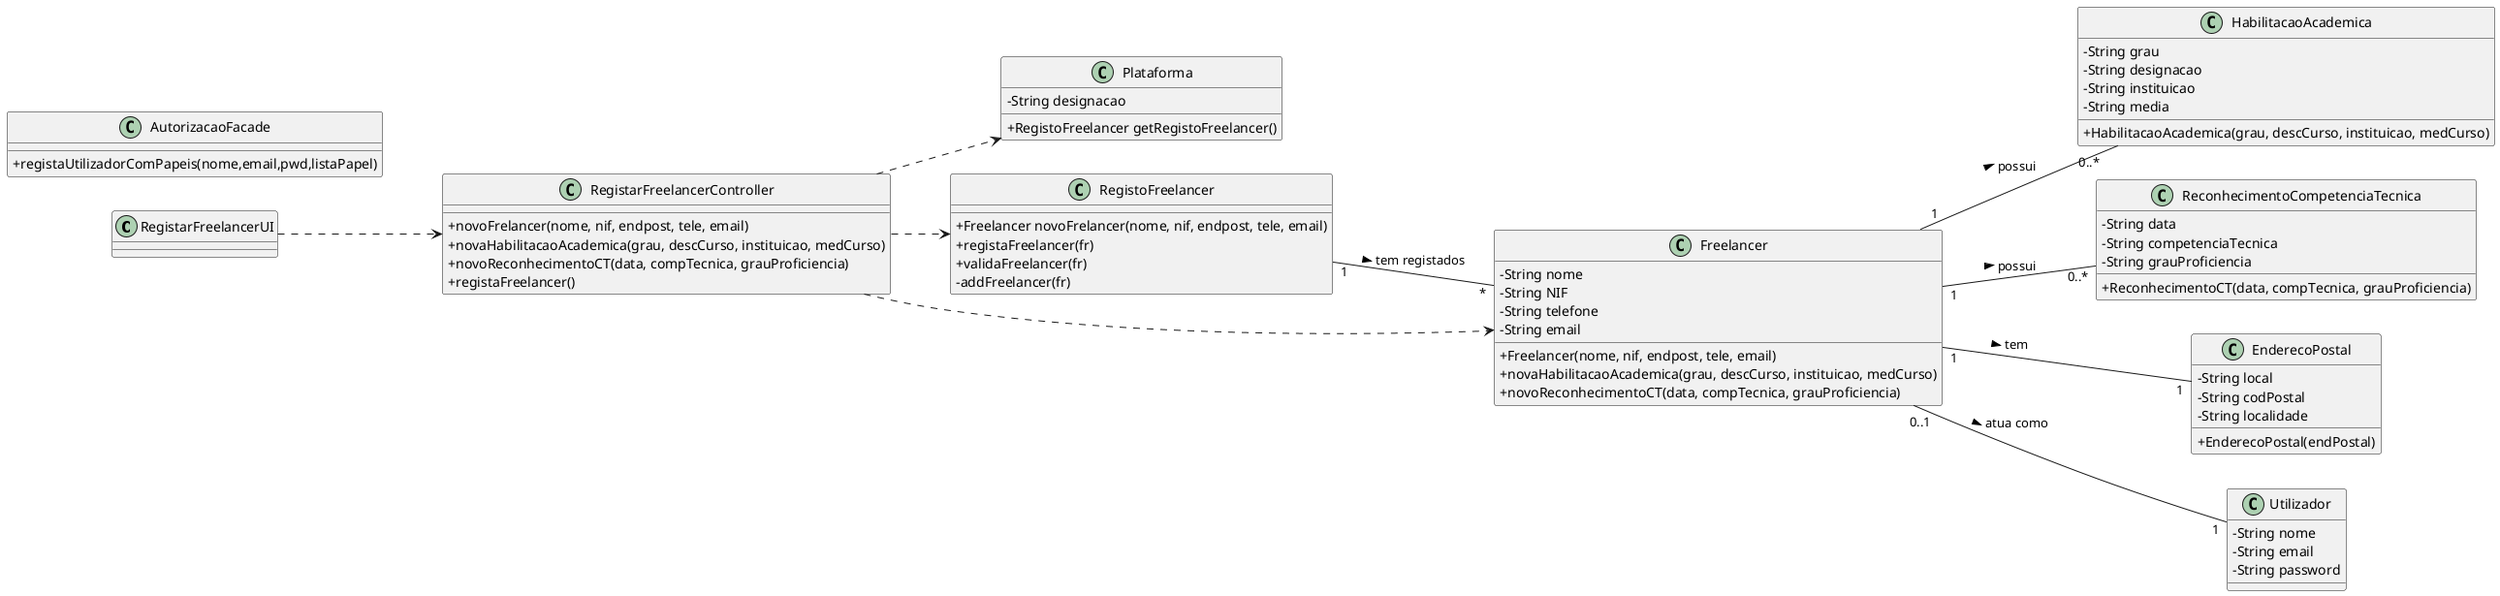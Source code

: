 @startuml
skinparam classAttributeIconSize 0

left to right direction

class RegistarFreelancerUI {
    
}

class RegistarFreelancerController {
    
  +novoFrelancer(nome, nif, endpost, tele, email)
  +novaHabilitacaoAcademica(grau, descCurso, instituicao, medCurso)
  +novoReconhecimentoCT(data, compTecnica, grauProficiencia)
  +registaFreelancer()  
}

class Plataforma {
  -String designacao
  
  +RegistoFreelancer getRegistoFreelancer()
}

class RegistoFreelancer {
    
  +Freelancer novoFrelancer(nome, nif, endpost, tele, email)
  +registaFreelancer(fr)
  +validaFreelancer(fr)
  -addFreelancer(fr)
  
}

class Freelancer {
  -String nome
  -String NIF
  -String telefone
  -String email

   +Freelancer(nome, nif, endpost, tele, email)
   +novaHabilitacaoAcademica(grau, descCurso, instituicao, medCurso)
   +novoReconhecimentoCT(data, compTecnica, grauProficiencia)
   
}

class HabilitacaoAcademica {
  -String grau
  -String designacao 
  -String instituicao 
  -String media

  +HabilitacaoAcademica(grau, descCurso, instituicao, medCurso)
}

class ReconhecimentoCompetenciaTecnica {
  -String data
  -String competenciaTecnica
  -String grauProficiencia
  
  +ReconhecimentoCT(data, compTecnica, grauProficiencia)
}

class EnderecoPostal {
  -String local
  -String codPostal
  -String localidade
  
  +EnderecoPostal(endPostal)
}


class Utilizador {
  -String nome
  -String email
  -String password
}

class AutorizacaoFacade {
   +registaUtilizadorComPapeis(nome,email,pwd,listaPapel)
}

RegistarFreelancerUI ..> RegistarFreelancerController
RegistarFreelancerController ..> Plataforma
RegistarFreelancerController ..> RegistoFreelancer
RegistarFreelancerController ..> Freelancer
RegistoFreelancer "1" -- "*" Freelancer : tem registados >
Freelancer "1" -- "0..*" HabilitacaoAcademica: possui >
Freelancer "1" -- "0..*" ReconhecimentoCompetenciaTecnica: possui >
Freelancer "1" -- "1" EnderecoPostal: tem  >
Freelancer "0..1" -- "1" Utilizador: atua como >

@enduml


